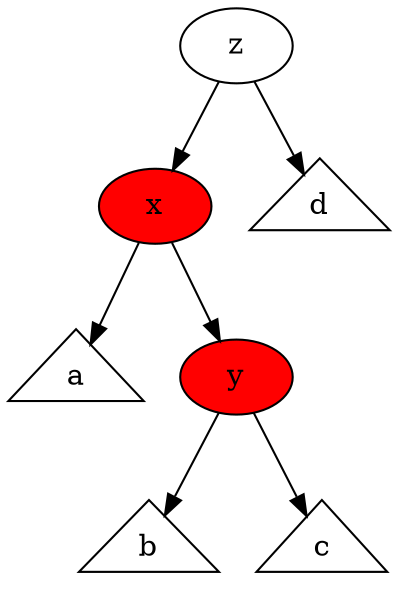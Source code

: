 digraph {
z -> x
z -> d
x -> a
x -> y
y -> b
y -> c
x [style=filled,fillcolor=red]
d [shape=triangle]
a [shape=triangle]
y [style=filled,fillcolor=red]
b [shape=triangle]
c [shape=triangle]
}
